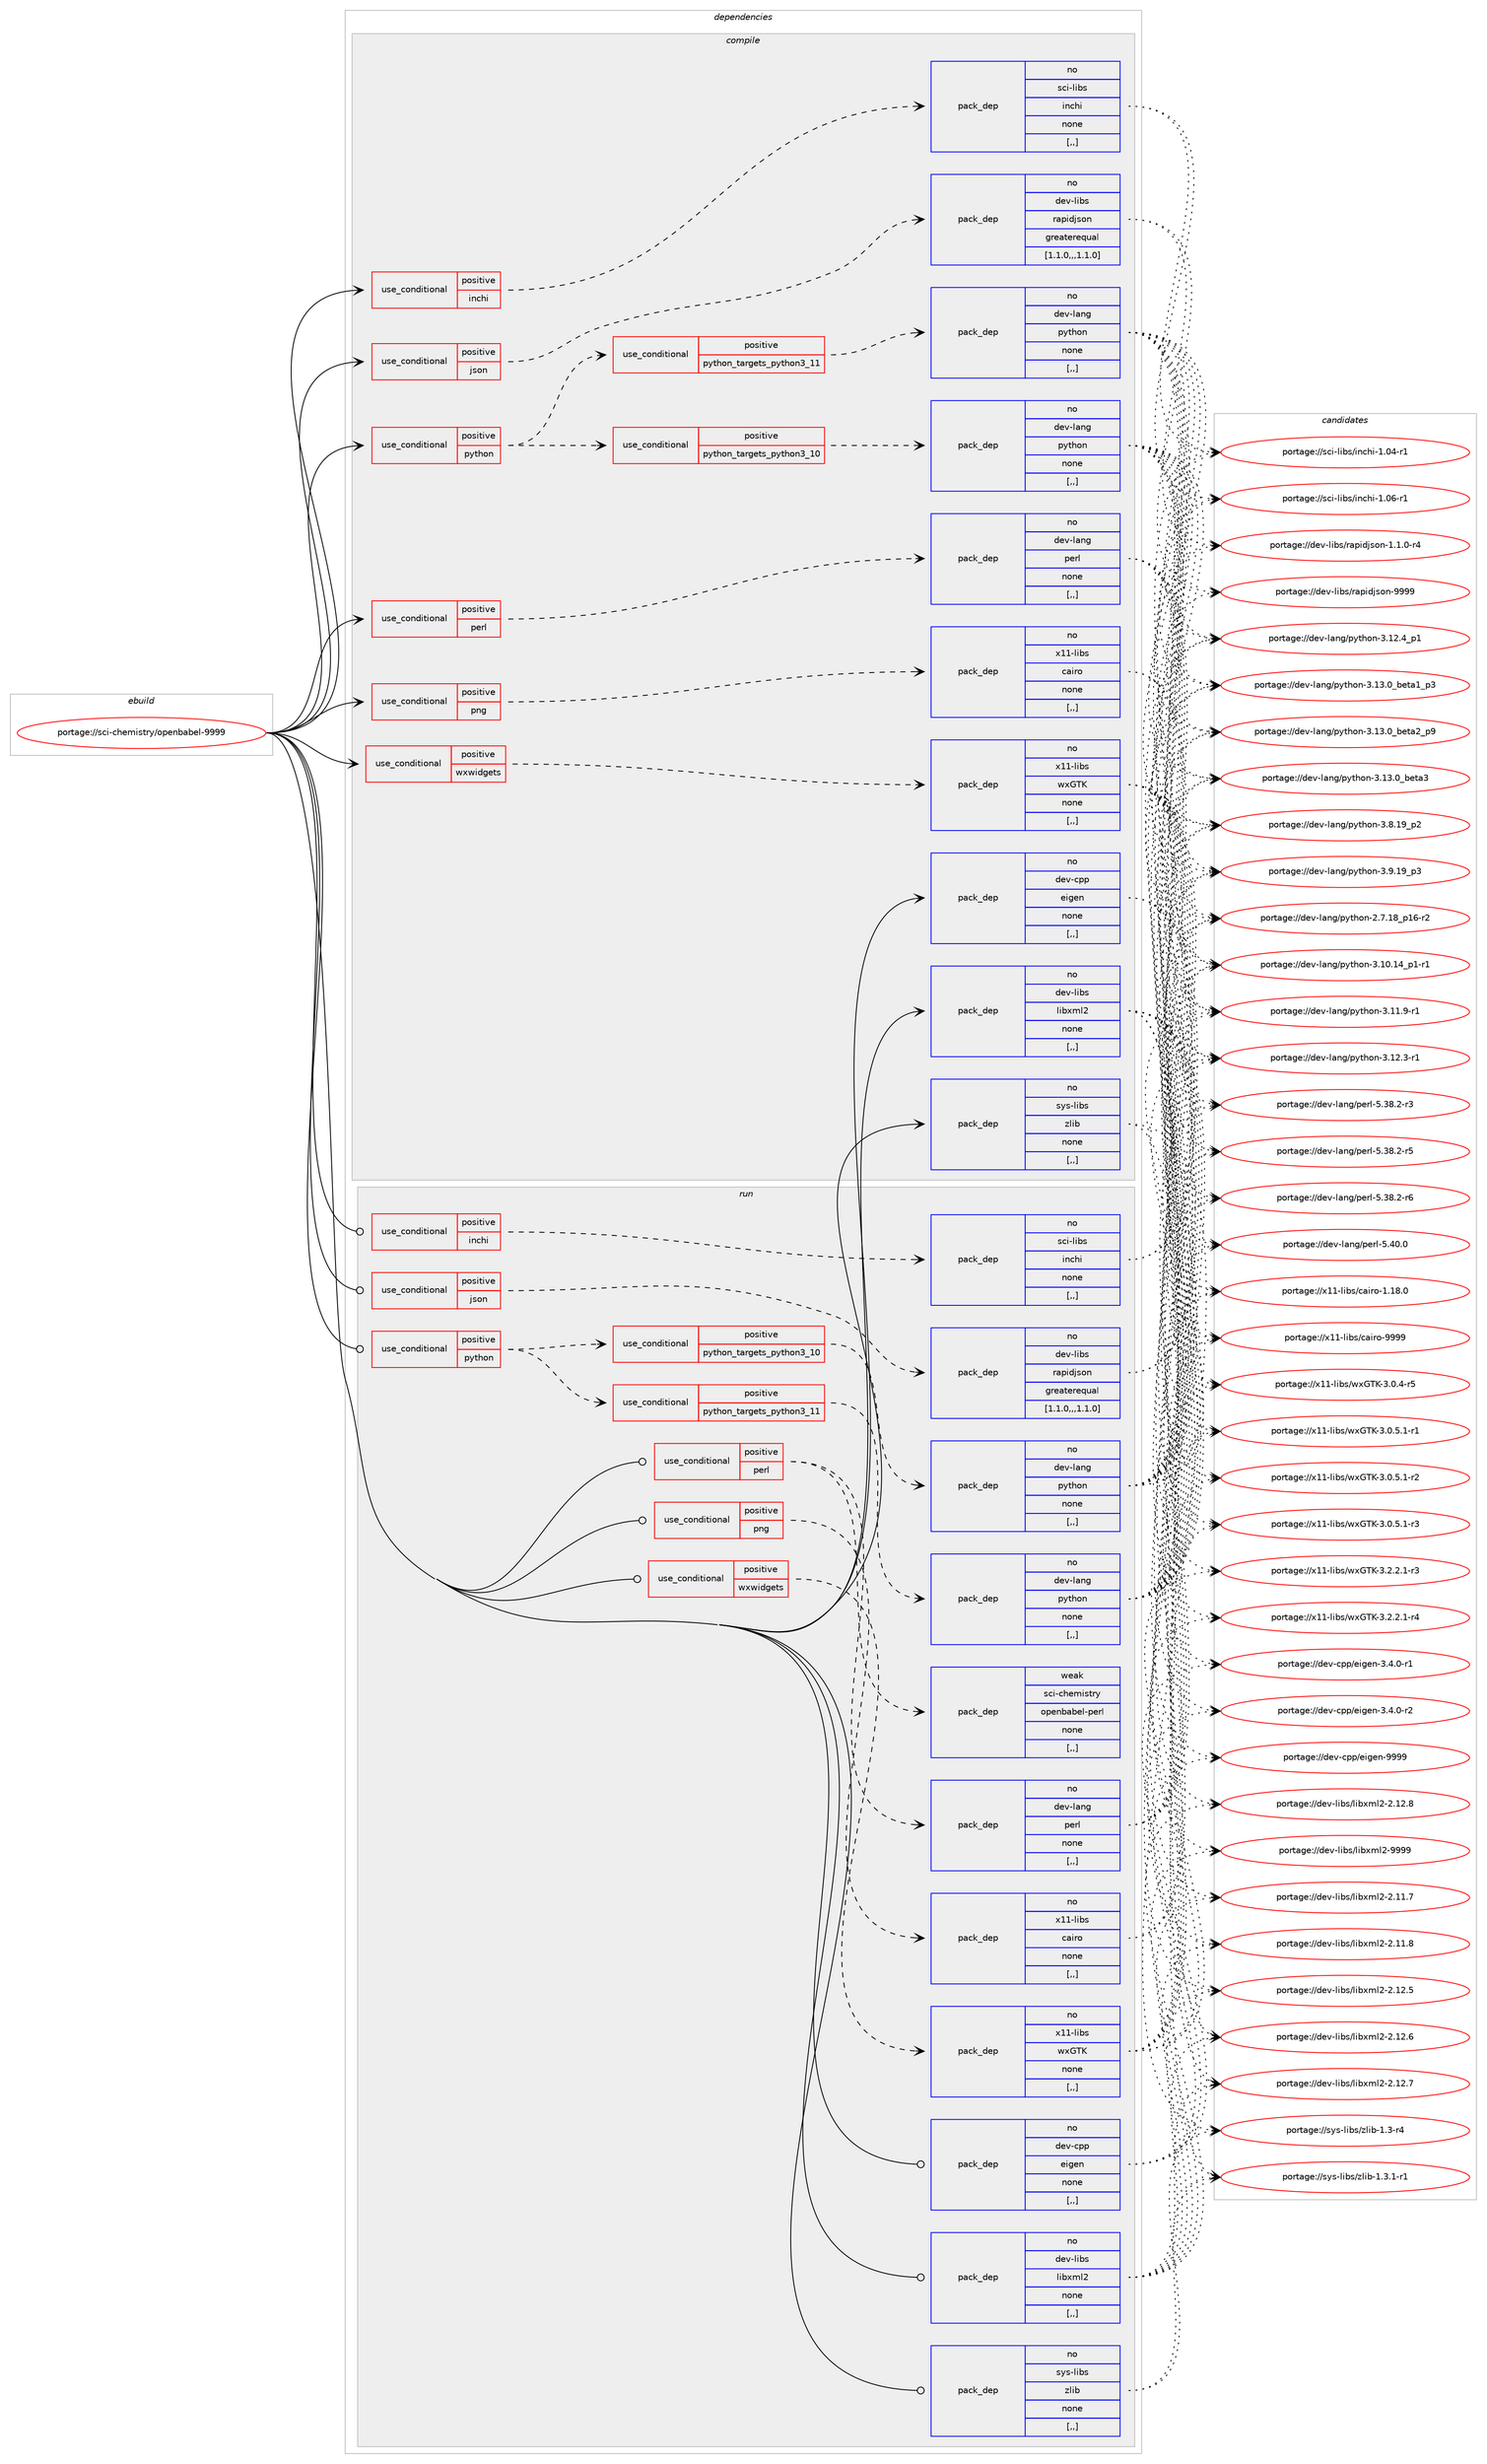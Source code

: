 digraph prolog {

# *************
# Graph options
# *************

newrank=true;
concentrate=true;
compound=true;
graph [rankdir=LR,fontname=Helvetica,fontsize=10,ranksep=1.5];#, ranksep=2.5, nodesep=0.2];
edge  [arrowhead=vee];
node  [fontname=Helvetica,fontsize=10];

# **********
# The ebuild
# **********

subgraph cluster_leftcol {
color=gray;
rank=same;
label=<<i>ebuild</i>>;
id [label="portage://sci-chemistry/openbabel-9999", color=red, width=4, href="../sci-chemistry/openbabel-9999.svg"];
}

# ****************
# The dependencies
# ****************

subgraph cluster_midcol {
color=gray;
label=<<i>dependencies</i>>;
subgraph cluster_compile {
fillcolor="#eeeeee";
style=filled;
label=<<i>compile</i>>;
subgraph cond101830 {
dependency385060 [label=<<TABLE BORDER="0" CELLBORDER="1" CELLSPACING="0" CELLPADDING="4"><TR><TD ROWSPAN="3" CELLPADDING="10">use_conditional</TD></TR><TR><TD>positive</TD></TR><TR><TD>inchi</TD></TR></TABLE>>, shape=none, color=red];
subgraph pack280465 {
dependency385061 [label=<<TABLE BORDER="0" CELLBORDER="1" CELLSPACING="0" CELLPADDING="4" WIDTH="220"><TR><TD ROWSPAN="6" CELLPADDING="30">pack_dep</TD></TR><TR><TD WIDTH="110">no</TD></TR><TR><TD>sci-libs</TD></TR><TR><TD>inchi</TD></TR><TR><TD>none</TD></TR><TR><TD>[,,]</TD></TR></TABLE>>, shape=none, color=blue];
}
dependency385060:e -> dependency385061:w [weight=20,style="dashed",arrowhead="vee"];
}
id:e -> dependency385060:w [weight=20,style="solid",arrowhead="vee"];
subgraph cond101831 {
dependency385062 [label=<<TABLE BORDER="0" CELLBORDER="1" CELLSPACING="0" CELLPADDING="4"><TR><TD ROWSPAN="3" CELLPADDING="10">use_conditional</TD></TR><TR><TD>positive</TD></TR><TR><TD>json</TD></TR></TABLE>>, shape=none, color=red];
subgraph pack280466 {
dependency385063 [label=<<TABLE BORDER="0" CELLBORDER="1" CELLSPACING="0" CELLPADDING="4" WIDTH="220"><TR><TD ROWSPAN="6" CELLPADDING="30">pack_dep</TD></TR><TR><TD WIDTH="110">no</TD></TR><TR><TD>dev-libs</TD></TR><TR><TD>rapidjson</TD></TR><TR><TD>greaterequal</TD></TR><TR><TD>[1.1.0,,,1.1.0]</TD></TR></TABLE>>, shape=none, color=blue];
}
dependency385062:e -> dependency385063:w [weight=20,style="dashed",arrowhead="vee"];
}
id:e -> dependency385062:w [weight=20,style="solid",arrowhead="vee"];
subgraph cond101832 {
dependency385064 [label=<<TABLE BORDER="0" CELLBORDER="1" CELLSPACING="0" CELLPADDING="4"><TR><TD ROWSPAN="3" CELLPADDING="10">use_conditional</TD></TR><TR><TD>positive</TD></TR><TR><TD>perl</TD></TR></TABLE>>, shape=none, color=red];
subgraph pack280467 {
dependency385065 [label=<<TABLE BORDER="0" CELLBORDER="1" CELLSPACING="0" CELLPADDING="4" WIDTH="220"><TR><TD ROWSPAN="6" CELLPADDING="30">pack_dep</TD></TR><TR><TD WIDTH="110">no</TD></TR><TR><TD>dev-lang</TD></TR><TR><TD>perl</TD></TR><TR><TD>none</TD></TR><TR><TD>[,,]</TD></TR></TABLE>>, shape=none, color=blue];
}
dependency385064:e -> dependency385065:w [weight=20,style="dashed",arrowhead="vee"];
}
id:e -> dependency385064:w [weight=20,style="solid",arrowhead="vee"];
subgraph cond101833 {
dependency385066 [label=<<TABLE BORDER="0" CELLBORDER="1" CELLSPACING="0" CELLPADDING="4"><TR><TD ROWSPAN="3" CELLPADDING="10">use_conditional</TD></TR><TR><TD>positive</TD></TR><TR><TD>png</TD></TR></TABLE>>, shape=none, color=red];
subgraph pack280468 {
dependency385067 [label=<<TABLE BORDER="0" CELLBORDER="1" CELLSPACING="0" CELLPADDING="4" WIDTH="220"><TR><TD ROWSPAN="6" CELLPADDING="30">pack_dep</TD></TR><TR><TD WIDTH="110">no</TD></TR><TR><TD>x11-libs</TD></TR><TR><TD>cairo</TD></TR><TR><TD>none</TD></TR><TR><TD>[,,]</TD></TR></TABLE>>, shape=none, color=blue];
}
dependency385066:e -> dependency385067:w [weight=20,style="dashed",arrowhead="vee"];
}
id:e -> dependency385066:w [weight=20,style="solid",arrowhead="vee"];
subgraph cond101834 {
dependency385068 [label=<<TABLE BORDER="0" CELLBORDER="1" CELLSPACING="0" CELLPADDING="4"><TR><TD ROWSPAN="3" CELLPADDING="10">use_conditional</TD></TR><TR><TD>positive</TD></TR><TR><TD>python</TD></TR></TABLE>>, shape=none, color=red];
subgraph cond101835 {
dependency385069 [label=<<TABLE BORDER="0" CELLBORDER="1" CELLSPACING="0" CELLPADDING="4"><TR><TD ROWSPAN="3" CELLPADDING="10">use_conditional</TD></TR><TR><TD>positive</TD></TR><TR><TD>python_targets_python3_10</TD></TR></TABLE>>, shape=none, color=red];
subgraph pack280469 {
dependency385070 [label=<<TABLE BORDER="0" CELLBORDER="1" CELLSPACING="0" CELLPADDING="4" WIDTH="220"><TR><TD ROWSPAN="6" CELLPADDING="30">pack_dep</TD></TR><TR><TD WIDTH="110">no</TD></TR><TR><TD>dev-lang</TD></TR><TR><TD>python</TD></TR><TR><TD>none</TD></TR><TR><TD>[,,]</TD></TR></TABLE>>, shape=none, color=blue];
}
dependency385069:e -> dependency385070:w [weight=20,style="dashed",arrowhead="vee"];
}
dependency385068:e -> dependency385069:w [weight=20,style="dashed",arrowhead="vee"];
subgraph cond101836 {
dependency385071 [label=<<TABLE BORDER="0" CELLBORDER="1" CELLSPACING="0" CELLPADDING="4"><TR><TD ROWSPAN="3" CELLPADDING="10">use_conditional</TD></TR><TR><TD>positive</TD></TR><TR><TD>python_targets_python3_11</TD></TR></TABLE>>, shape=none, color=red];
subgraph pack280470 {
dependency385072 [label=<<TABLE BORDER="0" CELLBORDER="1" CELLSPACING="0" CELLPADDING="4" WIDTH="220"><TR><TD ROWSPAN="6" CELLPADDING="30">pack_dep</TD></TR><TR><TD WIDTH="110">no</TD></TR><TR><TD>dev-lang</TD></TR><TR><TD>python</TD></TR><TR><TD>none</TD></TR><TR><TD>[,,]</TD></TR></TABLE>>, shape=none, color=blue];
}
dependency385071:e -> dependency385072:w [weight=20,style="dashed",arrowhead="vee"];
}
dependency385068:e -> dependency385071:w [weight=20,style="dashed",arrowhead="vee"];
}
id:e -> dependency385068:w [weight=20,style="solid",arrowhead="vee"];
subgraph cond101837 {
dependency385073 [label=<<TABLE BORDER="0" CELLBORDER="1" CELLSPACING="0" CELLPADDING="4"><TR><TD ROWSPAN="3" CELLPADDING="10">use_conditional</TD></TR><TR><TD>positive</TD></TR><TR><TD>wxwidgets</TD></TR></TABLE>>, shape=none, color=red];
subgraph pack280471 {
dependency385074 [label=<<TABLE BORDER="0" CELLBORDER="1" CELLSPACING="0" CELLPADDING="4" WIDTH="220"><TR><TD ROWSPAN="6" CELLPADDING="30">pack_dep</TD></TR><TR><TD WIDTH="110">no</TD></TR><TR><TD>x11-libs</TD></TR><TR><TD>wxGTK</TD></TR><TR><TD>none</TD></TR><TR><TD>[,,]</TD></TR></TABLE>>, shape=none, color=blue];
}
dependency385073:e -> dependency385074:w [weight=20,style="dashed",arrowhead="vee"];
}
id:e -> dependency385073:w [weight=20,style="solid",arrowhead="vee"];
subgraph pack280472 {
dependency385075 [label=<<TABLE BORDER="0" CELLBORDER="1" CELLSPACING="0" CELLPADDING="4" WIDTH="220"><TR><TD ROWSPAN="6" CELLPADDING="30">pack_dep</TD></TR><TR><TD WIDTH="110">no</TD></TR><TR><TD>dev-cpp</TD></TR><TR><TD>eigen</TD></TR><TR><TD>none</TD></TR><TR><TD>[,,]</TD></TR></TABLE>>, shape=none, color=blue];
}
id:e -> dependency385075:w [weight=20,style="solid",arrowhead="vee"];
subgraph pack280473 {
dependency385076 [label=<<TABLE BORDER="0" CELLBORDER="1" CELLSPACING="0" CELLPADDING="4" WIDTH="220"><TR><TD ROWSPAN="6" CELLPADDING="30">pack_dep</TD></TR><TR><TD WIDTH="110">no</TD></TR><TR><TD>dev-libs</TD></TR><TR><TD>libxml2</TD></TR><TR><TD>none</TD></TR><TR><TD>[,,]</TD></TR></TABLE>>, shape=none, color=blue];
}
id:e -> dependency385076:w [weight=20,style="solid",arrowhead="vee"];
subgraph pack280474 {
dependency385077 [label=<<TABLE BORDER="0" CELLBORDER="1" CELLSPACING="0" CELLPADDING="4" WIDTH="220"><TR><TD ROWSPAN="6" CELLPADDING="30">pack_dep</TD></TR><TR><TD WIDTH="110">no</TD></TR><TR><TD>sys-libs</TD></TR><TR><TD>zlib</TD></TR><TR><TD>none</TD></TR><TR><TD>[,,]</TD></TR></TABLE>>, shape=none, color=blue];
}
id:e -> dependency385077:w [weight=20,style="solid",arrowhead="vee"];
}
subgraph cluster_compileandrun {
fillcolor="#eeeeee";
style=filled;
label=<<i>compile and run</i>>;
}
subgraph cluster_run {
fillcolor="#eeeeee";
style=filled;
label=<<i>run</i>>;
subgraph cond101838 {
dependency385078 [label=<<TABLE BORDER="0" CELLBORDER="1" CELLSPACING="0" CELLPADDING="4"><TR><TD ROWSPAN="3" CELLPADDING="10">use_conditional</TD></TR><TR><TD>positive</TD></TR><TR><TD>inchi</TD></TR></TABLE>>, shape=none, color=red];
subgraph pack280475 {
dependency385079 [label=<<TABLE BORDER="0" CELLBORDER="1" CELLSPACING="0" CELLPADDING="4" WIDTH="220"><TR><TD ROWSPAN="6" CELLPADDING="30">pack_dep</TD></TR><TR><TD WIDTH="110">no</TD></TR><TR><TD>sci-libs</TD></TR><TR><TD>inchi</TD></TR><TR><TD>none</TD></TR><TR><TD>[,,]</TD></TR></TABLE>>, shape=none, color=blue];
}
dependency385078:e -> dependency385079:w [weight=20,style="dashed",arrowhead="vee"];
}
id:e -> dependency385078:w [weight=20,style="solid",arrowhead="odot"];
subgraph cond101839 {
dependency385080 [label=<<TABLE BORDER="0" CELLBORDER="1" CELLSPACING="0" CELLPADDING="4"><TR><TD ROWSPAN="3" CELLPADDING="10">use_conditional</TD></TR><TR><TD>positive</TD></TR><TR><TD>json</TD></TR></TABLE>>, shape=none, color=red];
subgraph pack280476 {
dependency385081 [label=<<TABLE BORDER="0" CELLBORDER="1" CELLSPACING="0" CELLPADDING="4" WIDTH="220"><TR><TD ROWSPAN="6" CELLPADDING="30">pack_dep</TD></TR><TR><TD WIDTH="110">no</TD></TR><TR><TD>dev-libs</TD></TR><TR><TD>rapidjson</TD></TR><TR><TD>greaterequal</TD></TR><TR><TD>[1.1.0,,,1.1.0]</TD></TR></TABLE>>, shape=none, color=blue];
}
dependency385080:e -> dependency385081:w [weight=20,style="dashed",arrowhead="vee"];
}
id:e -> dependency385080:w [weight=20,style="solid",arrowhead="odot"];
subgraph cond101840 {
dependency385082 [label=<<TABLE BORDER="0" CELLBORDER="1" CELLSPACING="0" CELLPADDING="4"><TR><TD ROWSPAN="3" CELLPADDING="10">use_conditional</TD></TR><TR><TD>positive</TD></TR><TR><TD>perl</TD></TR></TABLE>>, shape=none, color=red];
subgraph pack280477 {
dependency385083 [label=<<TABLE BORDER="0" CELLBORDER="1" CELLSPACING="0" CELLPADDING="4" WIDTH="220"><TR><TD ROWSPAN="6" CELLPADDING="30">pack_dep</TD></TR><TR><TD WIDTH="110">no</TD></TR><TR><TD>dev-lang</TD></TR><TR><TD>perl</TD></TR><TR><TD>none</TD></TR><TR><TD>[,,]</TD></TR></TABLE>>, shape=none, color=blue];
}
dependency385082:e -> dependency385083:w [weight=20,style="dashed",arrowhead="vee"];
subgraph pack280478 {
dependency385084 [label=<<TABLE BORDER="0" CELLBORDER="1" CELLSPACING="0" CELLPADDING="4" WIDTH="220"><TR><TD ROWSPAN="6" CELLPADDING="30">pack_dep</TD></TR><TR><TD WIDTH="110">weak</TD></TR><TR><TD>sci-chemistry</TD></TR><TR><TD>openbabel-perl</TD></TR><TR><TD>none</TD></TR><TR><TD>[,,]</TD></TR></TABLE>>, shape=none, color=blue];
}
dependency385082:e -> dependency385084:w [weight=20,style="dashed",arrowhead="vee"];
}
id:e -> dependency385082:w [weight=20,style="solid",arrowhead="odot"];
subgraph cond101841 {
dependency385085 [label=<<TABLE BORDER="0" CELLBORDER="1" CELLSPACING="0" CELLPADDING="4"><TR><TD ROWSPAN="3" CELLPADDING="10">use_conditional</TD></TR><TR><TD>positive</TD></TR><TR><TD>png</TD></TR></TABLE>>, shape=none, color=red];
subgraph pack280479 {
dependency385086 [label=<<TABLE BORDER="0" CELLBORDER="1" CELLSPACING="0" CELLPADDING="4" WIDTH="220"><TR><TD ROWSPAN="6" CELLPADDING="30">pack_dep</TD></TR><TR><TD WIDTH="110">no</TD></TR><TR><TD>x11-libs</TD></TR><TR><TD>cairo</TD></TR><TR><TD>none</TD></TR><TR><TD>[,,]</TD></TR></TABLE>>, shape=none, color=blue];
}
dependency385085:e -> dependency385086:w [weight=20,style="dashed",arrowhead="vee"];
}
id:e -> dependency385085:w [weight=20,style="solid",arrowhead="odot"];
subgraph cond101842 {
dependency385087 [label=<<TABLE BORDER="0" CELLBORDER="1" CELLSPACING="0" CELLPADDING="4"><TR><TD ROWSPAN="3" CELLPADDING="10">use_conditional</TD></TR><TR><TD>positive</TD></TR><TR><TD>python</TD></TR></TABLE>>, shape=none, color=red];
subgraph cond101843 {
dependency385088 [label=<<TABLE BORDER="0" CELLBORDER="1" CELLSPACING="0" CELLPADDING="4"><TR><TD ROWSPAN="3" CELLPADDING="10">use_conditional</TD></TR><TR><TD>positive</TD></TR><TR><TD>python_targets_python3_10</TD></TR></TABLE>>, shape=none, color=red];
subgraph pack280480 {
dependency385089 [label=<<TABLE BORDER="0" CELLBORDER="1" CELLSPACING="0" CELLPADDING="4" WIDTH="220"><TR><TD ROWSPAN="6" CELLPADDING="30">pack_dep</TD></TR><TR><TD WIDTH="110">no</TD></TR><TR><TD>dev-lang</TD></TR><TR><TD>python</TD></TR><TR><TD>none</TD></TR><TR><TD>[,,]</TD></TR></TABLE>>, shape=none, color=blue];
}
dependency385088:e -> dependency385089:w [weight=20,style="dashed",arrowhead="vee"];
}
dependency385087:e -> dependency385088:w [weight=20,style="dashed",arrowhead="vee"];
subgraph cond101844 {
dependency385090 [label=<<TABLE BORDER="0" CELLBORDER="1" CELLSPACING="0" CELLPADDING="4"><TR><TD ROWSPAN="3" CELLPADDING="10">use_conditional</TD></TR><TR><TD>positive</TD></TR><TR><TD>python_targets_python3_11</TD></TR></TABLE>>, shape=none, color=red];
subgraph pack280481 {
dependency385091 [label=<<TABLE BORDER="0" CELLBORDER="1" CELLSPACING="0" CELLPADDING="4" WIDTH="220"><TR><TD ROWSPAN="6" CELLPADDING="30">pack_dep</TD></TR><TR><TD WIDTH="110">no</TD></TR><TR><TD>dev-lang</TD></TR><TR><TD>python</TD></TR><TR><TD>none</TD></TR><TR><TD>[,,]</TD></TR></TABLE>>, shape=none, color=blue];
}
dependency385090:e -> dependency385091:w [weight=20,style="dashed",arrowhead="vee"];
}
dependency385087:e -> dependency385090:w [weight=20,style="dashed",arrowhead="vee"];
}
id:e -> dependency385087:w [weight=20,style="solid",arrowhead="odot"];
subgraph cond101845 {
dependency385092 [label=<<TABLE BORDER="0" CELLBORDER="1" CELLSPACING="0" CELLPADDING="4"><TR><TD ROWSPAN="3" CELLPADDING="10">use_conditional</TD></TR><TR><TD>positive</TD></TR><TR><TD>wxwidgets</TD></TR></TABLE>>, shape=none, color=red];
subgraph pack280482 {
dependency385093 [label=<<TABLE BORDER="0" CELLBORDER="1" CELLSPACING="0" CELLPADDING="4" WIDTH="220"><TR><TD ROWSPAN="6" CELLPADDING="30">pack_dep</TD></TR><TR><TD WIDTH="110">no</TD></TR><TR><TD>x11-libs</TD></TR><TR><TD>wxGTK</TD></TR><TR><TD>none</TD></TR><TR><TD>[,,]</TD></TR></TABLE>>, shape=none, color=blue];
}
dependency385092:e -> dependency385093:w [weight=20,style="dashed",arrowhead="vee"];
}
id:e -> dependency385092:w [weight=20,style="solid",arrowhead="odot"];
subgraph pack280483 {
dependency385094 [label=<<TABLE BORDER="0" CELLBORDER="1" CELLSPACING="0" CELLPADDING="4" WIDTH="220"><TR><TD ROWSPAN="6" CELLPADDING="30">pack_dep</TD></TR><TR><TD WIDTH="110">no</TD></TR><TR><TD>dev-cpp</TD></TR><TR><TD>eigen</TD></TR><TR><TD>none</TD></TR><TR><TD>[,,]</TD></TR></TABLE>>, shape=none, color=blue];
}
id:e -> dependency385094:w [weight=20,style="solid",arrowhead="odot"];
subgraph pack280484 {
dependency385095 [label=<<TABLE BORDER="0" CELLBORDER="1" CELLSPACING="0" CELLPADDING="4" WIDTH="220"><TR><TD ROWSPAN="6" CELLPADDING="30">pack_dep</TD></TR><TR><TD WIDTH="110">no</TD></TR><TR><TD>dev-libs</TD></TR><TR><TD>libxml2</TD></TR><TR><TD>none</TD></TR><TR><TD>[,,]</TD></TR></TABLE>>, shape=none, color=blue];
}
id:e -> dependency385095:w [weight=20,style="solid",arrowhead="odot"];
subgraph pack280485 {
dependency385096 [label=<<TABLE BORDER="0" CELLBORDER="1" CELLSPACING="0" CELLPADDING="4" WIDTH="220"><TR><TD ROWSPAN="6" CELLPADDING="30">pack_dep</TD></TR><TR><TD WIDTH="110">no</TD></TR><TR><TD>sys-libs</TD></TR><TR><TD>zlib</TD></TR><TR><TD>none</TD></TR><TR><TD>[,,]</TD></TR></TABLE>>, shape=none, color=blue];
}
id:e -> dependency385096:w [weight=20,style="solid",arrowhead="odot"];
}
}

# **************
# The candidates
# **************

subgraph cluster_choices {
rank=same;
color=gray;
label=<<i>candidates</i>>;

subgraph choice280465 {
color=black;
nodesep=1;
choice115991054510810598115471051109910410545494648524511449 [label="portage://sci-libs/inchi-1.04-r1", color=red, width=4,href="../sci-libs/inchi-1.04-r1.svg"];
choice115991054510810598115471051109910410545494648544511449 [label="portage://sci-libs/inchi-1.06-r1", color=red, width=4,href="../sci-libs/inchi-1.06-r1.svg"];
dependency385061:e -> choice115991054510810598115471051109910410545494648524511449:w [style=dotted,weight="100"];
dependency385061:e -> choice115991054510810598115471051109910410545494648544511449:w [style=dotted,weight="100"];
}
subgraph choice280466 {
color=black;
nodesep=1;
choice100101118451081059811547114971121051001061151111104549464946484511452 [label="portage://dev-libs/rapidjson-1.1.0-r4", color=red, width=4,href="../dev-libs/rapidjson-1.1.0-r4.svg"];
choice100101118451081059811547114971121051001061151111104557575757 [label="portage://dev-libs/rapidjson-9999", color=red, width=4,href="../dev-libs/rapidjson-9999.svg"];
dependency385063:e -> choice100101118451081059811547114971121051001061151111104549464946484511452:w [style=dotted,weight="100"];
dependency385063:e -> choice100101118451081059811547114971121051001061151111104557575757:w [style=dotted,weight="100"];
}
subgraph choice280467 {
color=black;
nodesep=1;
choice100101118451089711010347112101114108455346515646504511451 [label="portage://dev-lang/perl-5.38.2-r3", color=red, width=4,href="../dev-lang/perl-5.38.2-r3.svg"];
choice100101118451089711010347112101114108455346515646504511453 [label="portage://dev-lang/perl-5.38.2-r5", color=red, width=4,href="../dev-lang/perl-5.38.2-r5.svg"];
choice100101118451089711010347112101114108455346515646504511454 [label="portage://dev-lang/perl-5.38.2-r6", color=red, width=4,href="../dev-lang/perl-5.38.2-r6.svg"];
choice10010111845108971101034711210111410845534652484648 [label="portage://dev-lang/perl-5.40.0", color=red, width=4,href="../dev-lang/perl-5.40.0.svg"];
dependency385065:e -> choice100101118451089711010347112101114108455346515646504511451:w [style=dotted,weight="100"];
dependency385065:e -> choice100101118451089711010347112101114108455346515646504511453:w [style=dotted,weight="100"];
dependency385065:e -> choice100101118451089711010347112101114108455346515646504511454:w [style=dotted,weight="100"];
dependency385065:e -> choice10010111845108971101034711210111410845534652484648:w [style=dotted,weight="100"];
}
subgraph choice280468 {
color=black;
nodesep=1;
choice1204949451081059811547999710511411145494649564648 [label="portage://x11-libs/cairo-1.18.0", color=red, width=4,href="../x11-libs/cairo-1.18.0.svg"];
choice120494945108105981154799971051141114557575757 [label="portage://x11-libs/cairo-9999", color=red, width=4,href="../x11-libs/cairo-9999.svg"];
dependency385067:e -> choice1204949451081059811547999710511411145494649564648:w [style=dotted,weight="100"];
dependency385067:e -> choice120494945108105981154799971051141114557575757:w [style=dotted,weight="100"];
}
subgraph choice280469 {
color=black;
nodesep=1;
choice100101118451089711010347112121116104111110455046554649569511249544511450 [label="portage://dev-lang/python-2.7.18_p16-r2", color=red, width=4,href="../dev-lang/python-2.7.18_p16-r2.svg"];
choice100101118451089711010347112121116104111110455146494846495295112494511449 [label="portage://dev-lang/python-3.10.14_p1-r1", color=red, width=4,href="../dev-lang/python-3.10.14_p1-r1.svg"];
choice100101118451089711010347112121116104111110455146494946574511449 [label="portage://dev-lang/python-3.11.9-r1", color=red, width=4,href="../dev-lang/python-3.11.9-r1.svg"];
choice100101118451089711010347112121116104111110455146495046514511449 [label="portage://dev-lang/python-3.12.3-r1", color=red, width=4,href="../dev-lang/python-3.12.3-r1.svg"];
choice100101118451089711010347112121116104111110455146495046529511249 [label="portage://dev-lang/python-3.12.4_p1", color=red, width=4,href="../dev-lang/python-3.12.4_p1.svg"];
choice10010111845108971101034711212111610411111045514649514648959810111697499511251 [label="portage://dev-lang/python-3.13.0_beta1_p3", color=red, width=4,href="../dev-lang/python-3.13.0_beta1_p3.svg"];
choice10010111845108971101034711212111610411111045514649514648959810111697509511257 [label="portage://dev-lang/python-3.13.0_beta2_p9", color=red, width=4,href="../dev-lang/python-3.13.0_beta2_p9.svg"];
choice1001011184510897110103471121211161041111104551464951464895981011169751 [label="portage://dev-lang/python-3.13.0_beta3", color=red, width=4,href="../dev-lang/python-3.13.0_beta3.svg"];
choice100101118451089711010347112121116104111110455146564649579511250 [label="portage://dev-lang/python-3.8.19_p2", color=red, width=4,href="../dev-lang/python-3.8.19_p2.svg"];
choice100101118451089711010347112121116104111110455146574649579511251 [label="portage://dev-lang/python-3.9.19_p3", color=red, width=4,href="../dev-lang/python-3.9.19_p3.svg"];
dependency385070:e -> choice100101118451089711010347112121116104111110455046554649569511249544511450:w [style=dotted,weight="100"];
dependency385070:e -> choice100101118451089711010347112121116104111110455146494846495295112494511449:w [style=dotted,weight="100"];
dependency385070:e -> choice100101118451089711010347112121116104111110455146494946574511449:w [style=dotted,weight="100"];
dependency385070:e -> choice100101118451089711010347112121116104111110455146495046514511449:w [style=dotted,weight="100"];
dependency385070:e -> choice100101118451089711010347112121116104111110455146495046529511249:w [style=dotted,weight="100"];
dependency385070:e -> choice10010111845108971101034711212111610411111045514649514648959810111697499511251:w [style=dotted,weight="100"];
dependency385070:e -> choice10010111845108971101034711212111610411111045514649514648959810111697509511257:w [style=dotted,weight="100"];
dependency385070:e -> choice1001011184510897110103471121211161041111104551464951464895981011169751:w [style=dotted,weight="100"];
dependency385070:e -> choice100101118451089711010347112121116104111110455146564649579511250:w [style=dotted,weight="100"];
dependency385070:e -> choice100101118451089711010347112121116104111110455146574649579511251:w [style=dotted,weight="100"];
}
subgraph choice280470 {
color=black;
nodesep=1;
choice100101118451089711010347112121116104111110455046554649569511249544511450 [label="portage://dev-lang/python-2.7.18_p16-r2", color=red, width=4,href="../dev-lang/python-2.7.18_p16-r2.svg"];
choice100101118451089711010347112121116104111110455146494846495295112494511449 [label="portage://dev-lang/python-3.10.14_p1-r1", color=red, width=4,href="../dev-lang/python-3.10.14_p1-r1.svg"];
choice100101118451089711010347112121116104111110455146494946574511449 [label="portage://dev-lang/python-3.11.9-r1", color=red, width=4,href="../dev-lang/python-3.11.9-r1.svg"];
choice100101118451089711010347112121116104111110455146495046514511449 [label="portage://dev-lang/python-3.12.3-r1", color=red, width=4,href="../dev-lang/python-3.12.3-r1.svg"];
choice100101118451089711010347112121116104111110455146495046529511249 [label="portage://dev-lang/python-3.12.4_p1", color=red, width=4,href="../dev-lang/python-3.12.4_p1.svg"];
choice10010111845108971101034711212111610411111045514649514648959810111697499511251 [label="portage://dev-lang/python-3.13.0_beta1_p3", color=red, width=4,href="../dev-lang/python-3.13.0_beta1_p3.svg"];
choice10010111845108971101034711212111610411111045514649514648959810111697509511257 [label="portage://dev-lang/python-3.13.0_beta2_p9", color=red, width=4,href="../dev-lang/python-3.13.0_beta2_p9.svg"];
choice1001011184510897110103471121211161041111104551464951464895981011169751 [label="portage://dev-lang/python-3.13.0_beta3", color=red, width=4,href="../dev-lang/python-3.13.0_beta3.svg"];
choice100101118451089711010347112121116104111110455146564649579511250 [label="portage://dev-lang/python-3.8.19_p2", color=red, width=4,href="../dev-lang/python-3.8.19_p2.svg"];
choice100101118451089711010347112121116104111110455146574649579511251 [label="portage://dev-lang/python-3.9.19_p3", color=red, width=4,href="../dev-lang/python-3.9.19_p3.svg"];
dependency385072:e -> choice100101118451089711010347112121116104111110455046554649569511249544511450:w [style=dotted,weight="100"];
dependency385072:e -> choice100101118451089711010347112121116104111110455146494846495295112494511449:w [style=dotted,weight="100"];
dependency385072:e -> choice100101118451089711010347112121116104111110455146494946574511449:w [style=dotted,weight="100"];
dependency385072:e -> choice100101118451089711010347112121116104111110455146495046514511449:w [style=dotted,weight="100"];
dependency385072:e -> choice100101118451089711010347112121116104111110455146495046529511249:w [style=dotted,weight="100"];
dependency385072:e -> choice10010111845108971101034711212111610411111045514649514648959810111697499511251:w [style=dotted,weight="100"];
dependency385072:e -> choice10010111845108971101034711212111610411111045514649514648959810111697509511257:w [style=dotted,weight="100"];
dependency385072:e -> choice1001011184510897110103471121211161041111104551464951464895981011169751:w [style=dotted,weight="100"];
dependency385072:e -> choice100101118451089711010347112121116104111110455146564649579511250:w [style=dotted,weight="100"];
dependency385072:e -> choice100101118451089711010347112121116104111110455146574649579511251:w [style=dotted,weight="100"];
}
subgraph choice280471 {
color=black;
nodesep=1;
choice12049494510810598115471191207184754551464846524511453 [label="portage://x11-libs/wxGTK-3.0.4-r5", color=red, width=4,href="../x11-libs/wxGTK-3.0.4-r5.svg"];
choice120494945108105981154711912071847545514648465346494511449 [label="portage://x11-libs/wxGTK-3.0.5.1-r1", color=red, width=4,href="../x11-libs/wxGTK-3.0.5.1-r1.svg"];
choice120494945108105981154711912071847545514648465346494511450 [label="portage://x11-libs/wxGTK-3.0.5.1-r2", color=red, width=4,href="../x11-libs/wxGTK-3.0.5.1-r2.svg"];
choice120494945108105981154711912071847545514648465346494511451 [label="portage://x11-libs/wxGTK-3.0.5.1-r3", color=red, width=4,href="../x11-libs/wxGTK-3.0.5.1-r3.svg"];
choice120494945108105981154711912071847545514650465046494511451 [label="portage://x11-libs/wxGTK-3.2.2.1-r3", color=red, width=4,href="../x11-libs/wxGTK-3.2.2.1-r3.svg"];
choice120494945108105981154711912071847545514650465046494511452 [label="portage://x11-libs/wxGTK-3.2.2.1-r4", color=red, width=4,href="../x11-libs/wxGTK-3.2.2.1-r4.svg"];
dependency385074:e -> choice12049494510810598115471191207184754551464846524511453:w [style=dotted,weight="100"];
dependency385074:e -> choice120494945108105981154711912071847545514648465346494511449:w [style=dotted,weight="100"];
dependency385074:e -> choice120494945108105981154711912071847545514648465346494511450:w [style=dotted,weight="100"];
dependency385074:e -> choice120494945108105981154711912071847545514648465346494511451:w [style=dotted,weight="100"];
dependency385074:e -> choice120494945108105981154711912071847545514650465046494511451:w [style=dotted,weight="100"];
dependency385074:e -> choice120494945108105981154711912071847545514650465046494511452:w [style=dotted,weight="100"];
}
subgraph choice280472 {
color=black;
nodesep=1;
choice1001011184599112112471011051031011104551465246484511449 [label="portage://dev-cpp/eigen-3.4.0-r1", color=red, width=4,href="../dev-cpp/eigen-3.4.0-r1.svg"];
choice1001011184599112112471011051031011104551465246484511450 [label="portage://dev-cpp/eigen-3.4.0-r2", color=red, width=4,href="../dev-cpp/eigen-3.4.0-r2.svg"];
choice1001011184599112112471011051031011104557575757 [label="portage://dev-cpp/eigen-9999", color=red, width=4,href="../dev-cpp/eigen-9999.svg"];
dependency385075:e -> choice1001011184599112112471011051031011104551465246484511449:w [style=dotted,weight="100"];
dependency385075:e -> choice1001011184599112112471011051031011104551465246484511450:w [style=dotted,weight="100"];
dependency385075:e -> choice1001011184599112112471011051031011104557575757:w [style=dotted,weight="100"];
}
subgraph choice280473 {
color=black;
nodesep=1;
choice100101118451081059811547108105981201091085045504649494655 [label="portage://dev-libs/libxml2-2.11.7", color=red, width=4,href="../dev-libs/libxml2-2.11.7.svg"];
choice100101118451081059811547108105981201091085045504649494656 [label="portage://dev-libs/libxml2-2.11.8", color=red, width=4,href="../dev-libs/libxml2-2.11.8.svg"];
choice100101118451081059811547108105981201091085045504649504653 [label="portage://dev-libs/libxml2-2.12.5", color=red, width=4,href="../dev-libs/libxml2-2.12.5.svg"];
choice100101118451081059811547108105981201091085045504649504654 [label="portage://dev-libs/libxml2-2.12.6", color=red, width=4,href="../dev-libs/libxml2-2.12.6.svg"];
choice100101118451081059811547108105981201091085045504649504655 [label="portage://dev-libs/libxml2-2.12.7", color=red, width=4,href="../dev-libs/libxml2-2.12.7.svg"];
choice100101118451081059811547108105981201091085045504649504656 [label="portage://dev-libs/libxml2-2.12.8", color=red, width=4,href="../dev-libs/libxml2-2.12.8.svg"];
choice10010111845108105981154710810598120109108504557575757 [label="portage://dev-libs/libxml2-9999", color=red, width=4,href="../dev-libs/libxml2-9999.svg"];
dependency385076:e -> choice100101118451081059811547108105981201091085045504649494655:w [style=dotted,weight="100"];
dependency385076:e -> choice100101118451081059811547108105981201091085045504649494656:w [style=dotted,weight="100"];
dependency385076:e -> choice100101118451081059811547108105981201091085045504649504653:w [style=dotted,weight="100"];
dependency385076:e -> choice100101118451081059811547108105981201091085045504649504654:w [style=dotted,weight="100"];
dependency385076:e -> choice100101118451081059811547108105981201091085045504649504655:w [style=dotted,weight="100"];
dependency385076:e -> choice100101118451081059811547108105981201091085045504649504656:w [style=dotted,weight="100"];
dependency385076:e -> choice10010111845108105981154710810598120109108504557575757:w [style=dotted,weight="100"];
}
subgraph choice280474 {
color=black;
nodesep=1;
choice11512111545108105981154712210810598454946514511452 [label="portage://sys-libs/zlib-1.3-r4", color=red, width=4,href="../sys-libs/zlib-1.3-r4.svg"];
choice115121115451081059811547122108105984549465146494511449 [label="portage://sys-libs/zlib-1.3.1-r1", color=red, width=4,href="../sys-libs/zlib-1.3.1-r1.svg"];
dependency385077:e -> choice11512111545108105981154712210810598454946514511452:w [style=dotted,weight="100"];
dependency385077:e -> choice115121115451081059811547122108105984549465146494511449:w [style=dotted,weight="100"];
}
subgraph choice280475 {
color=black;
nodesep=1;
choice115991054510810598115471051109910410545494648524511449 [label="portage://sci-libs/inchi-1.04-r1", color=red, width=4,href="../sci-libs/inchi-1.04-r1.svg"];
choice115991054510810598115471051109910410545494648544511449 [label="portage://sci-libs/inchi-1.06-r1", color=red, width=4,href="../sci-libs/inchi-1.06-r1.svg"];
dependency385079:e -> choice115991054510810598115471051109910410545494648524511449:w [style=dotted,weight="100"];
dependency385079:e -> choice115991054510810598115471051109910410545494648544511449:w [style=dotted,weight="100"];
}
subgraph choice280476 {
color=black;
nodesep=1;
choice100101118451081059811547114971121051001061151111104549464946484511452 [label="portage://dev-libs/rapidjson-1.1.0-r4", color=red, width=4,href="../dev-libs/rapidjson-1.1.0-r4.svg"];
choice100101118451081059811547114971121051001061151111104557575757 [label="portage://dev-libs/rapidjson-9999", color=red, width=4,href="../dev-libs/rapidjson-9999.svg"];
dependency385081:e -> choice100101118451081059811547114971121051001061151111104549464946484511452:w [style=dotted,weight="100"];
dependency385081:e -> choice100101118451081059811547114971121051001061151111104557575757:w [style=dotted,weight="100"];
}
subgraph choice280477 {
color=black;
nodesep=1;
choice100101118451089711010347112101114108455346515646504511451 [label="portage://dev-lang/perl-5.38.2-r3", color=red, width=4,href="../dev-lang/perl-5.38.2-r3.svg"];
choice100101118451089711010347112101114108455346515646504511453 [label="portage://dev-lang/perl-5.38.2-r5", color=red, width=4,href="../dev-lang/perl-5.38.2-r5.svg"];
choice100101118451089711010347112101114108455346515646504511454 [label="portage://dev-lang/perl-5.38.2-r6", color=red, width=4,href="../dev-lang/perl-5.38.2-r6.svg"];
choice10010111845108971101034711210111410845534652484648 [label="portage://dev-lang/perl-5.40.0", color=red, width=4,href="../dev-lang/perl-5.40.0.svg"];
dependency385083:e -> choice100101118451089711010347112101114108455346515646504511451:w [style=dotted,weight="100"];
dependency385083:e -> choice100101118451089711010347112101114108455346515646504511453:w [style=dotted,weight="100"];
dependency385083:e -> choice100101118451089711010347112101114108455346515646504511454:w [style=dotted,weight="100"];
dependency385083:e -> choice10010111845108971101034711210111410845534652484648:w [style=dotted,weight="100"];
}
subgraph choice280478 {
color=black;
nodesep=1;
}
subgraph choice280479 {
color=black;
nodesep=1;
choice1204949451081059811547999710511411145494649564648 [label="portage://x11-libs/cairo-1.18.0", color=red, width=4,href="../x11-libs/cairo-1.18.0.svg"];
choice120494945108105981154799971051141114557575757 [label="portage://x11-libs/cairo-9999", color=red, width=4,href="../x11-libs/cairo-9999.svg"];
dependency385086:e -> choice1204949451081059811547999710511411145494649564648:w [style=dotted,weight="100"];
dependency385086:e -> choice120494945108105981154799971051141114557575757:w [style=dotted,weight="100"];
}
subgraph choice280480 {
color=black;
nodesep=1;
choice100101118451089711010347112121116104111110455046554649569511249544511450 [label="portage://dev-lang/python-2.7.18_p16-r2", color=red, width=4,href="../dev-lang/python-2.7.18_p16-r2.svg"];
choice100101118451089711010347112121116104111110455146494846495295112494511449 [label="portage://dev-lang/python-3.10.14_p1-r1", color=red, width=4,href="../dev-lang/python-3.10.14_p1-r1.svg"];
choice100101118451089711010347112121116104111110455146494946574511449 [label="portage://dev-lang/python-3.11.9-r1", color=red, width=4,href="../dev-lang/python-3.11.9-r1.svg"];
choice100101118451089711010347112121116104111110455146495046514511449 [label="portage://dev-lang/python-3.12.3-r1", color=red, width=4,href="../dev-lang/python-3.12.3-r1.svg"];
choice100101118451089711010347112121116104111110455146495046529511249 [label="portage://dev-lang/python-3.12.4_p1", color=red, width=4,href="../dev-lang/python-3.12.4_p1.svg"];
choice10010111845108971101034711212111610411111045514649514648959810111697499511251 [label="portage://dev-lang/python-3.13.0_beta1_p3", color=red, width=4,href="../dev-lang/python-3.13.0_beta1_p3.svg"];
choice10010111845108971101034711212111610411111045514649514648959810111697509511257 [label="portage://dev-lang/python-3.13.0_beta2_p9", color=red, width=4,href="../dev-lang/python-3.13.0_beta2_p9.svg"];
choice1001011184510897110103471121211161041111104551464951464895981011169751 [label="portage://dev-lang/python-3.13.0_beta3", color=red, width=4,href="../dev-lang/python-3.13.0_beta3.svg"];
choice100101118451089711010347112121116104111110455146564649579511250 [label="portage://dev-lang/python-3.8.19_p2", color=red, width=4,href="../dev-lang/python-3.8.19_p2.svg"];
choice100101118451089711010347112121116104111110455146574649579511251 [label="portage://dev-lang/python-3.9.19_p3", color=red, width=4,href="../dev-lang/python-3.9.19_p3.svg"];
dependency385089:e -> choice100101118451089711010347112121116104111110455046554649569511249544511450:w [style=dotted,weight="100"];
dependency385089:e -> choice100101118451089711010347112121116104111110455146494846495295112494511449:w [style=dotted,weight="100"];
dependency385089:e -> choice100101118451089711010347112121116104111110455146494946574511449:w [style=dotted,weight="100"];
dependency385089:e -> choice100101118451089711010347112121116104111110455146495046514511449:w [style=dotted,weight="100"];
dependency385089:e -> choice100101118451089711010347112121116104111110455146495046529511249:w [style=dotted,weight="100"];
dependency385089:e -> choice10010111845108971101034711212111610411111045514649514648959810111697499511251:w [style=dotted,weight="100"];
dependency385089:e -> choice10010111845108971101034711212111610411111045514649514648959810111697509511257:w [style=dotted,weight="100"];
dependency385089:e -> choice1001011184510897110103471121211161041111104551464951464895981011169751:w [style=dotted,weight="100"];
dependency385089:e -> choice100101118451089711010347112121116104111110455146564649579511250:w [style=dotted,weight="100"];
dependency385089:e -> choice100101118451089711010347112121116104111110455146574649579511251:w [style=dotted,weight="100"];
}
subgraph choice280481 {
color=black;
nodesep=1;
choice100101118451089711010347112121116104111110455046554649569511249544511450 [label="portage://dev-lang/python-2.7.18_p16-r2", color=red, width=4,href="../dev-lang/python-2.7.18_p16-r2.svg"];
choice100101118451089711010347112121116104111110455146494846495295112494511449 [label="portage://dev-lang/python-3.10.14_p1-r1", color=red, width=4,href="../dev-lang/python-3.10.14_p1-r1.svg"];
choice100101118451089711010347112121116104111110455146494946574511449 [label="portage://dev-lang/python-3.11.9-r1", color=red, width=4,href="../dev-lang/python-3.11.9-r1.svg"];
choice100101118451089711010347112121116104111110455146495046514511449 [label="portage://dev-lang/python-3.12.3-r1", color=red, width=4,href="../dev-lang/python-3.12.3-r1.svg"];
choice100101118451089711010347112121116104111110455146495046529511249 [label="portage://dev-lang/python-3.12.4_p1", color=red, width=4,href="../dev-lang/python-3.12.4_p1.svg"];
choice10010111845108971101034711212111610411111045514649514648959810111697499511251 [label="portage://dev-lang/python-3.13.0_beta1_p3", color=red, width=4,href="../dev-lang/python-3.13.0_beta1_p3.svg"];
choice10010111845108971101034711212111610411111045514649514648959810111697509511257 [label="portage://dev-lang/python-3.13.0_beta2_p9", color=red, width=4,href="../dev-lang/python-3.13.0_beta2_p9.svg"];
choice1001011184510897110103471121211161041111104551464951464895981011169751 [label="portage://dev-lang/python-3.13.0_beta3", color=red, width=4,href="../dev-lang/python-3.13.0_beta3.svg"];
choice100101118451089711010347112121116104111110455146564649579511250 [label="portage://dev-lang/python-3.8.19_p2", color=red, width=4,href="../dev-lang/python-3.8.19_p2.svg"];
choice100101118451089711010347112121116104111110455146574649579511251 [label="portage://dev-lang/python-3.9.19_p3", color=red, width=4,href="../dev-lang/python-3.9.19_p3.svg"];
dependency385091:e -> choice100101118451089711010347112121116104111110455046554649569511249544511450:w [style=dotted,weight="100"];
dependency385091:e -> choice100101118451089711010347112121116104111110455146494846495295112494511449:w [style=dotted,weight="100"];
dependency385091:e -> choice100101118451089711010347112121116104111110455146494946574511449:w [style=dotted,weight="100"];
dependency385091:e -> choice100101118451089711010347112121116104111110455146495046514511449:w [style=dotted,weight="100"];
dependency385091:e -> choice100101118451089711010347112121116104111110455146495046529511249:w [style=dotted,weight="100"];
dependency385091:e -> choice10010111845108971101034711212111610411111045514649514648959810111697499511251:w [style=dotted,weight="100"];
dependency385091:e -> choice10010111845108971101034711212111610411111045514649514648959810111697509511257:w [style=dotted,weight="100"];
dependency385091:e -> choice1001011184510897110103471121211161041111104551464951464895981011169751:w [style=dotted,weight="100"];
dependency385091:e -> choice100101118451089711010347112121116104111110455146564649579511250:w [style=dotted,weight="100"];
dependency385091:e -> choice100101118451089711010347112121116104111110455146574649579511251:w [style=dotted,weight="100"];
}
subgraph choice280482 {
color=black;
nodesep=1;
choice12049494510810598115471191207184754551464846524511453 [label="portage://x11-libs/wxGTK-3.0.4-r5", color=red, width=4,href="../x11-libs/wxGTK-3.0.4-r5.svg"];
choice120494945108105981154711912071847545514648465346494511449 [label="portage://x11-libs/wxGTK-3.0.5.1-r1", color=red, width=4,href="../x11-libs/wxGTK-3.0.5.1-r1.svg"];
choice120494945108105981154711912071847545514648465346494511450 [label="portage://x11-libs/wxGTK-3.0.5.1-r2", color=red, width=4,href="../x11-libs/wxGTK-3.0.5.1-r2.svg"];
choice120494945108105981154711912071847545514648465346494511451 [label="portage://x11-libs/wxGTK-3.0.5.1-r3", color=red, width=4,href="../x11-libs/wxGTK-3.0.5.1-r3.svg"];
choice120494945108105981154711912071847545514650465046494511451 [label="portage://x11-libs/wxGTK-3.2.2.1-r3", color=red, width=4,href="../x11-libs/wxGTK-3.2.2.1-r3.svg"];
choice120494945108105981154711912071847545514650465046494511452 [label="portage://x11-libs/wxGTK-3.2.2.1-r4", color=red, width=4,href="../x11-libs/wxGTK-3.2.2.1-r4.svg"];
dependency385093:e -> choice12049494510810598115471191207184754551464846524511453:w [style=dotted,weight="100"];
dependency385093:e -> choice120494945108105981154711912071847545514648465346494511449:w [style=dotted,weight="100"];
dependency385093:e -> choice120494945108105981154711912071847545514648465346494511450:w [style=dotted,weight="100"];
dependency385093:e -> choice120494945108105981154711912071847545514648465346494511451:w [style=dotted,weight="100"];
dependency385093:e -> choice120494945108105981154711912071847545514650465046494511451:w [style=dotted,weight="100"];
dependency385093:e -> choice120494945108105981154711912071847545514650465046494511452:w [style=dotted,weight="100"];
}
subgraph choice280483 {
color=black;
nodesep=1;
choice1001011184599112112471011051031011104551465246484511449 [label="portage://dev-cpp/eigen-3.4.0-r1", color=red, width=4,href="../dev-cpp/eigen-3.4.0-r1.svg"];
choice1001011184599112112471011051031011104551465246484511450 [label="portage://dev-cpp/eigen-3.4.0-r2", color=red, width=4,href="../dev-cpp/eigen-3.4.0-r2.svg"];
choice1001011184599112112471011051031011104557575757 [label="portage://dev-cpp/eigen-9999", color=red, width=4,href="../dev-cpp/eigen-9999.svg"];
dependency385094:e -> choice1001011184599112112471011051031011104551465246484511449:w [style=dotted,weight="100"];
dependency385094:e -> choice1001011184599112112471011051031011104551465246484511450:w [style=dotted,weight="100"];
dependency385094:e -> choice1001011184599112112471011051031011104557575757:w [style=dotted,weight="100"];
}
subgraph choice280484 {
color=black;
nodesep=1;
choice100101118451081059811547108105981201091085045504649494655 [label="portage://dev-libs/libxml2-2.11.7", color=red, width=4,href="../dev-libs/libxml2-2.11.7.svg"];
choice100101118451081059811547108105981201091085045504649494656 [label="portage://dev-libs/libxml2-2.11.8", color=red, width=4,href="../dev-libs/libxml2-2.11.8.svg"];
choice100101118451081059811547108105981201091085045504649504653 [label="portage://dev-libs/libxml2-2.12.5", color=red, width=4,href="../dev-libs/libxml2-2.12.5.svg"];
choice100101118451081059811547108105981201091085045504649504654 [label="portage://dev-libs/libxml2-2.12.6", color=red, width=4,href="../dev-libs/libxml2-2.12.6.svg"];
choice100101118451081059811547108105981201091085045504649504655 [label="portage://dev-libs/libxml2-2.12.7", color=red, width=4,href="../dev-libs/libxml2-2.12.7.svg"];
choice100101118451081059811547108105981201091085045504649504656 [label="portage://dev-libs/libxml2-2.12.8", color=red, width=4,href="../dev-libs/libxml2-2.12.8.svg"];
choice10010111845108105981154710810598120109108504557575757 [label="portage://dev-libs/libxml2-9999", color=red, width=4,href="../dev-libs/libxml2-9999.svg"];
dependency385095:e -> choice100101118451081059811547108105981201091085045504649494655:w [style=dotted,weight="100"];
dependency385095:e -> choice100101118451081059811547108105981201091085045504649494656:w [style=dotted,weight="100"];
dependency385095:e -> choice100101118451081059811547108105981201091085045504649504653:w [style=dotted,weight="100"];
dependency385095:e -> choice100101118451081059811547108105981201091085045504649504654:w [style=dotted,weight="100"];
dependency385095:e -> choice100101118451081059811547108105981201091085045504649504655:w [style=dotted,weight="100"];
dependency385095:e -> choice100101118451081059811547108105981201091085045504649504656:w [style=dotted,weight="100"];
dependency385095:e -> choice10010111845108105981154710810598120109108504557575757:w [style=dotted,weight="100"];
}
subgraph choice280485 {
color=black;
nodesep=1;
choice11512111545108105981154712210810598454946514511452 [label="portage://sys-libs/zlib-1.3-r4", color=red, width=4,href="../sys-libs/zlib-1.3-r4.svg"];
choice115121115451081059811547122108105984549465146494511449 [label="portage://sys-libs/zlib-1.3.1-r1", color=red, width=4,href="../sys-libs/zlib-1.3.1-r1.svg"];
dependency385096:e -> choice11512111545108105981154712210810598454946514511452:w [style=dotted,weight="100"];
dependency385096:e -> choice115121115451081059811547122108105984549465146494511449:w [style=dotted,weight="100"];
}
}

}
